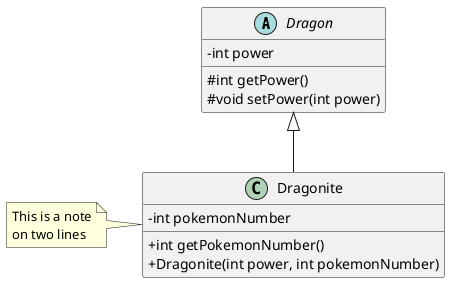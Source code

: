 @startuml classDiagramExemple
skinparam classAttributeIconSize 0

abstract class Dragon {
    - int power
    # int getPower()
    # void setPower(int power)
}

class Dragonite {
    - int pokemonNumber
    + int getPokemonNumber()
    + Dragonite(int power, int pokemonNumber)
}

Dragon <|-- Dragonite

note left of Dragonite
    This is a note
    on two lines
end note

@enduml
